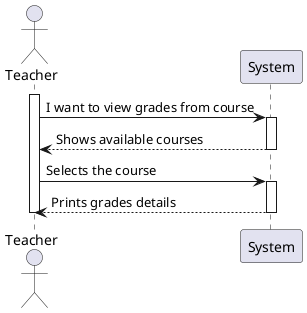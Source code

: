 @startuml

Actor Teacher

activate Teacher
Teacher -> System: I want to view grades from course
activate System
System --> Teacher: Shows available courses
deactivate System
Teacher -> System: Selects the course

activate System
System --> Teacher: Prints grades details
deactivate System
deactivate Teacher

@enduml